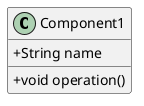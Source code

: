 @startuml
skinparam classAttributeIconSize 0
class Component1 {
    + String name
    + void operation()
}
@enduml

